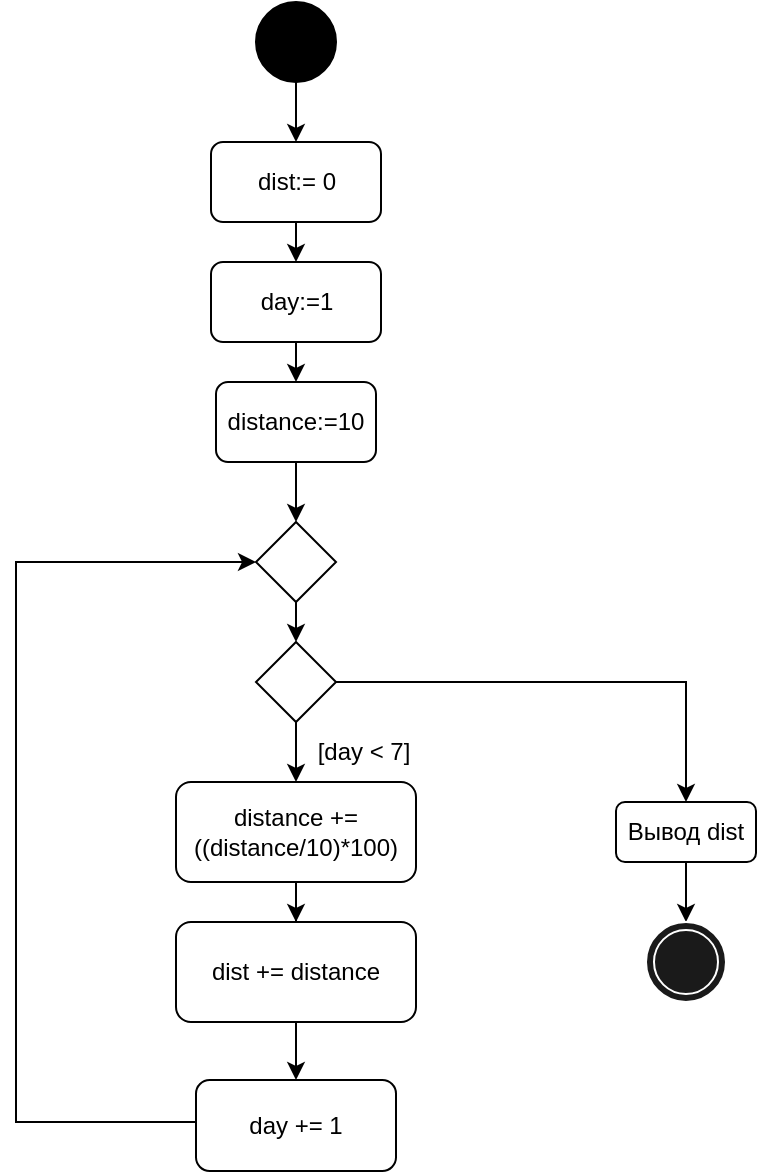 <mxfile version="17.5.0" type="device"><diagram id="ujS0ATgdTG0lktIfhrJL" name="Page-1"><mxGraphModel dx="782" dy="468" grid="1" gridSize="10" guides="1" tooltips="1" connect="1" arrows="1" fold="1" page="1" pageScale="1" pageWidth="827" pageHeight="1169" math="0" shadow="0"><root><mxCell id="0"/><mxCell id="1" parent="0"/><mxCell id="uwIrrs0aWvCbOpr9kNxt-1" value="" style="ellipse;whiteSpace=wrap;html=1;aspect=fixed;fillColor=#000000;" vertex="1" parent="1"><mxGeometry x="360" width="40" height="40" as="geometry"/></mxCell><mxCell id="uwIrrs0aWvCbOpr9kNxt-2" value="dist:= 0" style="rounded=1;whiteSpace=wrap;html=1;fillColor=#FFFFFF;" vertex="1" parent="1"><mxGeometry x="337.5" y="70" width="85" height="40" as="geometry"/></mxCell><mxCell id="uwIrrs0aWvCbOpr9kNxt-3" value="" style="endArrow=classic;html=1;rounded=0;exitX=0.5;exitY=1;exitDx=0;exitDy=0;entryX=0.5;entryY=0;entryDx=0;entryDy=0;" edge="1" parent="1" source="uwIrrs0aWvCbOpr9kNxt-1" target="uwIrrs0aWvCbOpr9kNxt-2"><mxGeometry width="50" height="50" relative="1" as="geometry"><mxPoint x="380" y="210" as="sourcePoint"/><mxPoint x="430" y="160" as="targetPoint"/></mxGeometry></mxCell><mxCell id="uwIrrs0aWvCbOpr9kNxt-21" style="edgeStyle=orthogonalEdgeStyle;rounded=0;orthogonalLoop=1;jettySize=auto;html=1;exitX=0.5;exitY=1;exitDx=0;exitDy=0;entryX=0.5;entryY=0;entryDx=0;entryDy=0;" edge="1" parent="1" source="uwIrrs0aWvCbOpr9kNxt-4" target="uwIrrs0aWvCbOpr9kNxt-12"><mxGeometry relative="1" as="geometry"/></mxCell><mxCell id="uwIrrs0aWvCbOpr9kNxt-4" value="" style="rhombus;whiteSpace=wrap;html=1;fillColor=#FFFFFF;fontStyle=1" vertex="1" parent="1"><mxGeometry x="360" y="260" width="40" height="40" as="geometry"/></mxCell><mxCell id="uwIrrs0aWvCbOpr9kNxt-5" value="day:=1" style="rounded=1;whiteSpace=wrap;html=1;fillColor=#FFFFFF;" vertex="1" parent="1"><mxGeometry x="337.5" y="130" width="85" height="40" as="geometry"/></mxCell><mxCell id="uwIrrs0aWvCbOpr9kNxt-20" style="edgeStyle=orthogonalEdgeStyle;rounded=0;orthogonalLoop=1;jettySize=auto;html=1;exitX=0.5;exitY=1;exitDx=0;exitDy=0;entryX=0.5;entryY=0;entryDx=0;entryDy=0;" edge="1" parent="1" source="uwIrrs0aWvCbOpr9kNxt-6" target="uwIrrs0aWvCbOpr9kNxt-4"><mxGeometry relative="1" as="geometry"/></mxCell><mxCell id="uwIrrs0aWvCbOpr9kNxt-6" value="distance:=10" style="rounded=1;whiteSpace=wrap;html=1;fillColor=#FFFFFF;" vertex="1" parent="1"><mxGeometry x="340" y="190" width="80" height="40" as="geometry"/></mxCell><mxCell id="uwIrrs0aWvCbOpr9kNxt-8" value="" style="endArrow=classic;html=1;rounded=0;exitX=0.5;exitY=1;exitDx=0;exitDy=0;entryX=0.5;entryY=0;entryDx=0;entryDy=0;" edge="1" parent="1" source="uwIrrs0aWvCbOpr9kNxt-2" target="uwIrrs0aWvCbOpr9kNxt-5"><mxGeometry width="50" height="50" relative="1" as="geometry"><mxPoint x="380" y="270" as="sourcePoint"/><mxPoint x="430" y="220" as="targetPoint"/></mxGeometry></mxCell><mxCell id="uwIrrs0aWvCbOpr9kNxt-9" value="" style="endArrow=classic;html=1;rounded=0;exitX=0.5;exitY=1;exitDx=0;exitDy=0;entryX=0.5;entryY=0;entryDx=0;entryDy=0;" edge="1" parent="1" source="uwIrrs0aWvCbOpr9kNxt-5" target="uwIrrs0aWvCbOpr9kNxt-6"><mxGeometry width="50" height="50" relative="1" as="geometry"><mxPoint x="380" y="270" as="sourcePoint"/><mxPoint x="430" y="220" as="targetPoint"/></mxGeometry></mxCell><mxCell id="uwIrrs0aWvCbOpr9kNxt-19" style="edgeStyle=orthogonalEdgeStyle;rounded=0;orthogonalLoop=1;jettySize=auto;html=1;exitX=0.5;exitY=1;exitDx=0;exitDy=0;entryX=0.5;entryY=0;entryDx=0;entryDy=0;" edge="1" parent="1" source="uwIrrs0aWvCbOpr9kNxt-12" target="uwIrrs0aWvCbOpr9kNxt-13"><mxGeometry relative="1" as="geometry"/></mxCell><mxCell id="uwIrrs0aWvCbOpr9kNxt-25" style="edgeStyle=orthogonalEdgeStyle;rounded=0;orthogonalLoop=1;jettySize=auto;html=1;exitX=1;exitY=0.5;exitDx=0;exitDy=0;entryX=0.5;entryY=0;entryDx=0;entryDy=0;" edge="1" parent="1" source="uwIrrs0aWvCbOpr9kNxt-12" target="uwIrrs0aWvCbOpr9kNxt-24"><mxGeometry relative="1" as="geometry"/></mxCell><mxCell id="uwIrrs0aWvCbOpr9kNxt-12" value="" style="rhombus;whiteSpace=wrap;html=1;fillColor=#FFFFFF;" vertex="1" parent="1"><mxGeometry x="360" y="320" width="40" height="40" as="geometry"/></mxCell><mxCell id="uwIrrs0aWvCbOpr9kNxt-17" style="edgeStyle=orthogonalEdgeStyle;rounded=0;orthogonalLoop=1;jettySize=auto;html=1;entryX=0.5;entryY=0;entryDx=0;entryDy=0;" edge="1" parent="1" source="uwIrrs0aWvCbOpr9kNxt-13" target="uwIrrs0aWvCbOpr9kNxt-14"><mxGeometry relative="1" as="geometry"/></mxCell><mxCell id="uwIrrs0aWvCbOpr9kNxt-13" value="distance += ((distance/10)*100)" style="rounded=1;whiteSpace=wrap;html=1;fillColor=#FFFFFF;" vertex="1" parent="1"><mxGeometry x="320" y="390" width="120" height="50" as="geometry"/></mxCell><mxCell id="uwIrrs0aWvCbOpr9kNxt-18" style="edgeStyle=orthogonalEdgeStyle;rounded=0;orthogonalLoop=1;jettySize=auto;html=1;exitX=0.5;exitY=1;exitDx=0;exitDy=0;entryX=0.5;entryY=0;entryDx=0;entryDy=0;" edge="1" parent="1" source="uwIrrs0aWvCbOpr9kNxt-14" target="uwIrrs0aWvCbOpr9kNxt-15"><mxGeometry relative="1" as="geometry"/></mxCell><mxCell id="uwIrrs0aWvCbOpr9kNxt-14" value="dist += distance" style="rounded=1;whiteSpace=wrap;html=1;fillColor=#FFFFFF;" vertex="1" parent="1"><mxGeometry x="320" y="460" width="120" height="50" as="geometry"/></mxCell><mxCell id="uwIrrs0aWvCbOpr9kNxt-22" style="edgeStyle=orthogonalEdgeStyle;rounded=0;orthogonalLoop=1;jettySize=auto;html=1;exitX=0;exitY=0.5;exitDx=0;exitDy=0;entryX=0;entryY=0.5;entryDx=0;entryDy=0;" edge="1" parent="1" source="uwIrrs0aWvCbOpr9kNxt-15" target="uwIrrs0aWvCbOpr9kNxt-4"><mxGeometry relative="1" as="geometry"><Array as="points"><mxPoint x="330" y="560"/><mxPoint x="240" y="560"/><mxPoint x="240" y="280"/></Array></mxGeometry></mxCell><mxCell id="uwIrrs0aWvCbOpr9kNxt-15" value="day += 1" style="rounded=1;whiteSpace=wrap;html=1;fillColor=#FFFFFF;" vertex="1" parent="1"><mxGeometry x="330" y="539" width="100" height="45.5" as="geometry"/></mxCell><mxCell id="uwIrrs0aWvCbOpr9kNxt-23" value="[day &amp;lt; 7]" style="text;html=1;strokeColor=none;fillColor=none;align=center;verticalAlign=middle;whiteSpace=wrap;rounded=0;" vertex="1" parent="1"><mxGeometry x="384" y="360" width="60" height="30" as="geometry"/></mxCell><mxCell id="uwIrrs0aWvCbOpr9kNxt-27" style="edgeStyle=orthogonalEdgeStyle;rounded=0;orthogonalLoop=1;jettySize=auto;html=1;exitX=0.5;exitY=1;exitDx=0;exitDy=0;entryX=0.5;entryY=0;entryDx=0;entryDy=0;" edge="1" parent="1" source="uwIrrs0aWvCbOpr9kNxt-24" target="uwIrrs0aWvCbOpr9kNxt-26"><mxGeometry relative="1" as="geometry"/></mxCell><mxCell id="uwIrrs0aWvCbOpr9kNxt-24" value="Вывод dist" style="rounded=1;whiteSpace=wrap;html=1;fillColor=#FFFFFF;" vertex="1" parent="1"><mxGeometry x="540" y="400" width="70" height="30" as="geometry"/></mxCell><mxCell id="uwIrrs0aWvCbOpr9kNxt-26" value="" style="ellipse;shape=doubleEllipse;whiteSpace=wrap;html=1;aspect=fixed;fillColor=#1A1A1A;strokeColor=#FFFFFF;" vertex="1" parent="1"><mxGeometry x="555" y="460" width="40" height="40" as="geometry"/></mxCell></root></mxGraphModel></diagram></mxfile>
